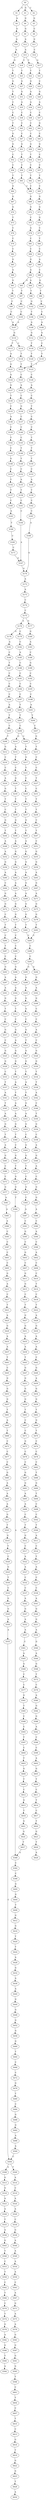 strict digraph  {
	S0 -> S1 [ label = A ];
	S0 -> S2 [ label = C ];
	S0 -> S3 [ label = G ];
	S1 -> S4 [ label = A ];
	S2 -> S5 [ label = G ];
	S3 -> S6 [ label = G ];
	S4 -> S7 [ label = G ];
	S5 -> S8 [ label = C ];
	S6 -> S9 [ label = G ];
	S7 -> S10 [ label = A ];
	S8 -> S11 [ label = G ];
	S9 -> S12 [ label = A ];
	S10 -> S13 [ label = A ];
	S11 -> S14 [ label = C ];
	S12 -> S15 [ label = A ];
	S13 -> S16 [ label = G ];
	S14 -> S17 [ label = G ];
	S15 -> S18 [ label = T ];
	S15 -> S19 [ label = C ];
	S16 -> S20 [ label = T ];
	S17 -> S21 [ label = T ];
	S18 -> S22 [ label = T ];
	S19 -> S23 [ label = T ];
	S20 -> S24 [ label = G ];
	S21 -> S25 [ label = C ];
	S22 -> S26 [ label = G ];
	S23 -> S27 [ label = G ];
	S24 -> S28 [ label = T ];
	S25 -> S29 [ label = G ];
	S26 -> S30 [ label = A ];
	S27 -> S31 [ label = G ];
	S28 -> S32 [ label = C ];
	S29 -> S33 [ label = A ];
	S30 -> S34 [ label = A ];
	S31 -> S35 [ label = A ];
	S32 -> S36 [ label = C ];
	S33 -> S37 [ label = C ];
	S34 -> S38 [ label = C ];
	S35 -> S39 [ label = C ];
	S36 -> S40 [ label = T ];
	S37 -> S41 [ label = G ];
	S38 -> S42 [ label = C ];
	S39 -> S43 [ label = C ];
	S40 -> S44 [ label = G ];
	S41 -> S45 [ label = C ];
	S42 -> S46 [ label = C ];
	S43 -> S47 [ label = C ];
	S44 -> S48 [ label = G ];
	S45 -> S49 [ label = G ];
	S46 -> S50 [ label = G ];
	S47 -> S51 [ label = G ];
	S48 -> S52 [ label = C ];
	S49 -> S53 [ label = C ];
	S50 -> S54 [ label = T ];
	S51 -> S55 [ label = T ];
	S52 -> S56 [ label = C ];
	S53 -> S57 [ label = C ];
	S54 -> S58 [ label = C ];
	S55 -> S59 [ label = C ];
	S56 -> S60 [ label = T ];
	S57 -> S61 [ label = T ];
	S58 -> S62 [ label = T ];
	S59 -> S63 [ label = T ];
	S60 -> S64 [ label = G ];
	S61 -> S65 [ label = C ];
	S62 -> S66 [ label = C ];
	S63 -> S66 [ label = C ];
	S64 -> S67 [ label = G ];
	S65 -> S68 [ label = G ];
	S66 -> S69 [ label = G ];
	S67 -> S70 [ label = G ];
	S68 -> S71 [ label = G ];
	S69 -> S72 [ label = G ];
	S70 -> S73 [ label = T ];
	S71 -> S74 [ label = G ];
	S72 -> S75 [ label = C ];
	S73 -> S76 [ label = C ];
	S74 -> S77 [ label = C ];
	S75 -> S78 [ label = A ];
	S76 -> S79 [ label = C ];
	S77 -> S80 [ label = T ];
	S78 -> S81 [ label = C ];
	S79 -> S82 [ label = C ];
	S80 -> S83 [ label = C ];
	S81 -> S84 [ label = C ];
	S82 -> S85 [ label = G ];
	S83 -> S86 [ label = A ];
	S84 -> S87 [ label = G ];
	S85 -> S88 [ label = A ];
	S86 -> S89 [ label = C ];
	S87 -> S90 [ label = A ];
	S88 -> S91 [ label = G ];
	S89 -> S92 [ label = G ];
	S90 -> S93 [ label = G ];
	S90 -> S94 [ label = A ];
	S91 -> S95 [ label = T ];
	S92 -> S96 [ label = T ];
	S93 -> S97 [ label = T ];
	S94 -> S98 [ label = T ];
	S95 -> S99 [ label = C ];
	S96 -> S100 [ label = C ];
	S97 -> S101 [ label = C ];
	S98 -> S102 [ label = G ];
	S99 -> S103 [ label = C ];
	S100 -> S104 [ label = C ];
	S101 -> S105 [ label = C ];
	S102 -> S106 [ label = T ];
	S103 -> S107 [ label = A ];
	S104 -> S108 [ label = A ];
	S105 -> S107 [ label = A ];
	S106 -> S109 [ label = A ];
	S107 -> S110 [ label = G ];
	S108 -> S111 [ label = G ];
	S109 -> S112 [ label = G ];
	S110 -> S113 [ label = T ];
	S110 -> S114 [ label = C ];
	S111 -> S115 [ label = C ];
	S112 -> S116 [ label = T ];
	S113 -> S117 [ label = A ];
	S114 -> S118 [ label = T ];
	S115 -> S119 [ label = T ];
	S116 -> S120 [ label = T ];
	S117 -> S121 [ label = G ];
	S118 -> S122 [ label = T ];
	S119 -> S122 [ label = T ];
	S120 -> S123 [ label = T ];
	S121 -> S124 [ label = G ];
	S122 -> S125 [ label = C ];
	S123 -> S126 [ label = C ];
	S124 -> S127 [ label = G ];
	S125 -> S128 [ label = A ];
	S126 -> S129 [ label = A ];
	S127 -> S130 [ label = T ];
	S128 -> S131 [ label = C ];
	S129 -> S132 [ label = C ];
	S130 -> S133 [ label = C ];
	S131 -> S134 [ label = G ];
	S132 -> S135 [ label = T ];
	S133 -> S136 [ label = A ];
	S134 -> S137 [ label = C ];
	S135 -> S138 [ label = C ];
	S136 -> S139 [ label = C ];
	S137 -> S140 [ label = C ];
	S138 -> S141 [ label = C ];
	S139 -> S142 [ label = T ];
	S140 -> S143 [ label = C ];
	S141 -> S144 [ label = T ];
	S142 -> S145 [ label = C ];
	S143 -> S146 [ label = T ];
	S144 -> S147 [ label = T ];
	S145 -> S148 [ label = G ];
	S146 -> S149 [ label = T ];
	S147 -> S150 [ label = T ];
	S148 -> S151 [ label = C ];
	S149 -> S152 [ label = C ];
	S150 -> S153 [ label = C ];
	S151 -> S154 [ label = T ];
	S152 -> S155 [ label = A ];
	S153 -> S156 [ label = A ];
	S154 -> S157 [ label = T ];
	S155 -> S158 [ label = T ];
	S156 -> S159 [ label = T ];
	S157 -> S160 [ label = C ];
	S158 -> S161 [ label = C ];
	S159 -> S162 [ label = C ];
	S160 -> S163 [ label = A ];
	S161 -> S164 [ label = C ];
	S162 -> S165 [ label = C ];
	S163 -> S166 [ label = T ];
	S164 -> S167 [ label = A ];
	S165 -> S168 [ label = A ];
	S166 -> S169 [ label = C ];
	S167 -> S170 [ label = G ];
	S168 -> S170 [ label = G ];
	S169 -> S171 [ label = C ];
	S170 -> S172 [ label = A ];
	S171 -> S167 [ label = A ];
	S172 -> S173 [ label = A ];
	S173 -> S174 [ label = C ];
	S174 -> S175 [ label = C ];
	S175 -> S176 [ label = A ];
	S175 -> S177 [ label = G ];
	S176 -> S178 [ label = G ];
	S176 -> S179 [ label = C ];
	S177 -> S180 [ label = G ];
	S178 -> S181 [ label = A ];
	S179 -> S182 [ label = C ];
	S180 -> S183 [ label = A ];
	S181 -> S184 [ label = C ];
	S182 -> S185 [ label = A ];
	S183 -> S186 [ label = C ];
	S184 -> S187 [ label = T ];
	S185 -> S188 [ label = C ];
	S186 -> S189 [ label = G ];
	S187 -> S190 [ label = C ];
	S188 -> S191 [ label = C ];
	S189 -> S192 [ label = C ];
	S190 -> S193 [ label = C ];
	S191 -> S194 [ label = C ];
	S192 -> S195 [ label = C ];
	S193 -> S196 [ label = C ];
	S194 -> S197 [ label = C ];
	S195 -> S198 [ label = C ];
	S196 -> S199 [ label = A ];
	S197 -> S200 [ label = T ];
	S198 -> S201 [ label = A ];
	S199 -> S202 [ label = T ];
	S200 -> S203 [ label = T ];
	S201 -> S204 [ label = T ];
	S202 -> S205 [ label = C ];
	S203 -> S206 [ label = C ];
	S204 -> S207 [ label = C ];
	S205 -> S208 [ label = T ];
	S206 -> S209 [ label = C ];
	S206 -> S210 [ label = G ];
	S207 -> S211 [ label = G ];
	S208 -> S212 [ label = G ];
	S209 -> S213 [ label = T ];
	S210 -> S214 [ label = A ];
	S211 -> S215 [ label = T ];
	S212 -> S216 [ label = C ];
	S213 -> S217 [ label = G ];
	S214 -> S218 [ label = T ];
	S215 -> S219 [ label = C ];
	S216 -> S220 [ label = C ];
	S217 -> S221 [ label = T ];
	S218 -> S222 [ label = C ];
	S219 -> S223 [ label = C ];
	S220 -> S224 [ label = A ];
	S221 -> S225 [ label = C ];
	S222 -> S226 [ label = G ];
	S223 -> S227 [ label = T ];
	S224 -> S228 [ label = G ];
	S225 -> S229 [ label = C ];
	S226 -> S230 [ label = T ];
	S227 -> S231 [ label = C ];
	S228 -> S232 [ label = T ];
	S229 -> S233 [ label = T ];
	S230 -> S234 [ label = T ];
	S231 -> S235 [ label = T ];
	S232 -> S236 [ label = C ];
	S233 -> S237 [ label = T ];
	S234 -> S238 [ label = T ];
	S235 -> S239 [ label = T ];
	S236 -> S240 [ label = G ];
	S237 -> S241 [ label = G ];
	S238 -> S242 [ label = G ];
	S239 -> S243 [ label = C ];
	S240 -> S244 [ label = T ];
	S241 -> S245 [ label = T ];
	S242 -> S246 [ label = T ];
	S243 -> S247 [ label = T ];
	S244 -> S248 [ label = A ];
	S245 -> S249 [ label = A ];
	S246 -> S250 [ label = A ];
	S247 -> S251 [ label = C ];
	S248 -> S252 [ label = A ];
	S249 -> S253 [ label = G ];
	S250 -> S254 [ label = G ];
	S251 -> S255 [ label = G ];
	S252 -> S256 [ label = G ];
	S253 -> S257 [ label = G ];
	S254 -> S258 [ label = G ];
	S255 -> S259 [ label = G ];
	S256 -> S260 [ label = A ];
	S257 -> S261 [ label = A ];
	S258 -> S262 [ label = A ];
	S259 -> S263 [ label = A ];
	S260 -> S264 [ label = C ];
	S261 -> S265 [ label = G ];
	S262 -> S266 [ label = A ];
	S263 -> S267 [ label = G ];
	S264 -> S268 [ label = G ];
	S265 -> S269 [ label = A ];
	S266 -> S270 [ label = A ];
	S267 -> S271 [ label = A ];
	S268 -> S272 [ label = G ];
	S269 -> S273 [ label = G ];
	S270 -> S274 [ label = G ];
	S271 -> S275 [ label = G ];
	S272 -> S276 [ label = C ];
	S273 -> S277 [ label = G ];
	S274 -> S278 [ label = G ];
	S275 -> S279 [ label = G ];
	S276 -> S280 [ label = T ];
	S277 -> S281 [ label = T ];
	S278 -> S282 [ label = T ];
	S279 -> S283 [ label = T ];
	S280 -> S284 [ label = C ];
	S281 -> S285 [ label = C ];
	S282 -> S286 [ label = C ];
	S283 -> S285 [ label = C ];
	S284 -> S287 [ label = T ];
	S285 -> S288 [ label = C ];
	S286 -> S289 [ label = C ];
	S287 -> S290 [ label = C ];
	S288 -> S291 [ label = C ];
	S289 -> S292 [ label = C ];
	S290 -> S293 [ label = G ];
	S291 -> S294 [ label = A ];
	S291 -> S295 [ label = G ];
	S292 -> S296 [ label = G ];
	S293 -> S297 [ label = A ];
	S294 -> S298 [ label = G ];
	S295 -> S299 [ label = G ];
	S296 -> S300 [ label = A ];
	S297 -> S301 [ label = A ];
	S298 -> S302 [ label = A ];
	S299 -> S303 [ label = A ];
	S300 -> S304 [ label = A ];
	S301 -> S305 [ label = G ];
	S302 -> S306 [ label = G ];
	S303 -> S307 [ label = G ];
	S304 -> S308 [ label = G ];
	S305 -> S309 [ label = T ];
	S306 -> S310 [ label = C ];
	S307 -> S311 [ label = G ];
	S308 -> S312 [ label = T ];
	S309 -> S313 [ label = C ];
	S310 -> S314 [ label = C ];
	S311 -> S315 [ label = C ];
	S312 -> S316 [ label = C ];
	S313 -> S317 [ label = G ];
	S314 -> S318 [ label = A ];
	S315 -> S319 [ label = G ];
	S316 -> S320 [ label = G ];
	S317 -> S321 [ label = C ];
	S318 -> S322 [ label = C ];
	S319 -> S323 [ label = T ];
	S320 -> S324 [ label = A ];
	S321 -> S325 [ label = G ];
	S322 -> S326 [ label = G ];
	S323 -> S327 [ label = G ];
	S324 -> S328 [ label = G ];
	S325 -> S329 [ label = G ];
	S326 -> S330 [ label = G ];
	S327 -> S331 [ label = G ];
	S328 -> S332 [ label = G ];
	S329 -> S333 [ label = C ];
	S330 -> S334 [ label = T ];
	S331 -> S335 [ label = T ];
	S332 -> S336 [ label = T ];
	S333 -> S337 [ label = T ];
	S334 -> S338 [ label = T ];
	S335 -> S339 [ label = A ];
	S336 -> S340 [ label = A ];
	S337 -> S341 [ label = A ];
	S338 -> S342 [ label = A ];
	S339 -> S343 [ label = T ];
	S340 -> S344 [ label = T ];
	S341 -> S345 [ label = T ];
	S342 -> S346 [ label = C ];
	S343 -> S347 [ label = G ];
	S344 -> S348 [ label = A ];
	S345 -> S349 [ label = A ];
	S346 -> S350 [ label = T ];
	S347 -> S351 [ label = A ];
	S348 -> S352 [ label = A ];
	S349 -> S353 [ label = G ];
	S350 -> S354 [ label = G ];
	S351 -> S355 [ label = G ];
	S352 -> S356 [ label = G ];
	S353 -> S357 [ label = T ];
	S354 -> S358 [ label = C ];
	S355 -> S359 [ label = C ];
	S356 -> S360 [ label = T ];
	S357 -> S361 [ label = A ];
	S358 -> S362 [ label = A ];
	S359 -> S363 [ label = G ];
	S360 -> S364 [ label = C ];
	S361 -> S365 [ label = G ];
	S362 -> S366 [ label = G ];
	S363 -> S367 [ label = G ];
	S364 -> S368 [ label = G ];
	S365 -> S369 [ label = C ];
	S366 -> S370 [ label = A ];
	S367 -> S371 [ label = T ];
	S368 -> S372 [ label = T ];
	S369 -> S373 [ label = C ];
	S370 -> S374 [ label = C ];
	S371 -> S375 [ label = C ];
	S372 -> S376 [ label = G ];
	S373 -> S377 [ label = G ];
	S374 -> S378 [ label = G ];
	S375 -> S379 [ label = G ];
	S376 -> S380 [ label = G ];
	S377 -> S381 [ label = A ];
	S378 -> S382 [ label = G ];
	S379 -> S383 [ label = C ];
	S380 -> S384 [ label = T ];
	S381 -> S385 [ label = A ];
	S382 -> S386 [ label = A ];
	S383 -> S387 [ label = A ];
	S384 -> S388 [ label = A ];
	S385 -> S389 [ label = A ];
	S386 -> S390 [ label = C ];
	S387 -> S391 [ label = C ];
	S388 -> S392 [ label = C ];
	S389 -> S393 [ label = C ];
	S390 -> S394 [ label = A ];
	S391 -> S395 [ label = G ];
	S392 -> S396 [ label = C ];
	S393 -> S397 [ label = C ];
	S394 -> S398 [ label = C ];
	S395 -> S399 [ label = C ];
	S396 -> S400 [ label = G ];
	S397 -> S401 [ label = C ];
	S398 -> S402 [ label = A ];
	S399 -> S403 [ label = G ];
	S400 -> S404 [ label = G ];
	S401 -> S405 [ label = C ];
	S402 -> S406 [ label = C ];
	S403 -> S407 [ label = C ];
	S404 -> S408 [ label = T ];
	S405 -> S409 [ label = G ];
	S406 -> S410 [ label = C ];
	S407 -> S411 [ label = G ];
	S408 -> S412 [ label = G ];
	S409 -> S413 [ label = A ];
	S410 -> S414 [ label = T ];
	S411 -> S415 [ label = G ];
	S412 -> S416 [ label = G ];
	S413 -> S417 [ label = C ];
	S414 -> S418 [ label = C ];
	S415 -> S419 [ label = C ];
	S416 -> S420 [ label = T ];
	S417 -> S421 [ label = T ];
	S418 -> S422 [ label = T ];
	S419 -> S423 [ label = T ];
	S420 -> S424 [ label = T ];
	S421 -> S425 [ label = A ];
	S422 -> S426 [ label = A ];
	S423 -> S427 [ label = G ];
	S424 -> S428 [ label = A ];
	S425 -> S429 [ label = G ];
	S426 -> S430 [ label = G ];
	S427 -> S431 [ label = G ];
	S428 -> S432 [ label = G ];
	S429 -> S433 [ label = A ];
	S430 -> S434 [ label = A ];
	S431 -> S435 [ label = A ];
	S432 -> S436 [ label = A ];
	S433 -> S437 [ label = A ];
	S434 -> S438 [ label = A ];
	S435 -> S439 [ label = A ];
	S436 -> S440 [ label = A ];
	S437 -> S441 [ label = T ];
	S438 -> S442 [ label = C ];
	S439 -> S443 [ label = T ];
	S440 -> S444 [ label = G ];
	S441 -> S445 [ label = C ];
	S442 -> S446 [ label = G ];
	S443 -> S447 [ label = G ];
	S444 -> S448 [ label = G ];
	S445 -> S449 [ label = G ];
	S446 -> S450 [ label = A ];
	S447 -> S451 [ label = G ];
	S448 -> S452 [ label = G ];
	S449 -> S453 [ label = G ];
	S450 -> S454 [ label = G ];
	S451 -> S455 [ label = G ];
	S452 -> S456 [ label = G ];
	S453 -> S457 [ label = G ];
	S454 -> S458 [ label = G ];
	S455 -> S459 [ label = G ];
	S456 -> S460 [ label = G ];
	S457 -> S461 [ label = T ];
	S458 -> S462 [ label = T ];
	S459 -> S463 [ label = T ];
	S460 -> S464 [ label = T ];
	S461 -> S465 [ label = A ];
	S462 -> S466 [ label = G ];
	S463 -> S467 [ label = C ];
	S464 -> S468 [ label = C ];
	S465 -> S469 [ label = T ];
	S466 -> S470 [ label = T ];
	S467 -> S471 [ label = C ];
	S468 -> S472 [ label = C ];
	S469 -> S473 [ label = C ];
	S470 -> S474 [ label = C ];
	S471 -> S475 [ label = G ];
	S472 -> S476 [ label = G ];
	S473 -> S477 [ label = C ];
	S474 -> S478 [ label = C ];
	S475 -> S479 [ label = C ];
	S476 -> S480 [ label = T ];
	S477 -> S481 [ label = C ];
	S478 -> S482 [ label = C ];
	S479 -> S483 [ label = C ];
	S480 -> S484 [ label = C ];
	S481 -> S485 [ label = G ];
	S482 -> S486 [ label = T ];
	S483 -> S487 [ label = G ];
	S484 -> S488 [ label = G ];
	S485 -> S489 [ label = A ];
	S486 -> S490 [ label = G ];
	S487 -> S491 [ label = G ];
	S488 -> S492 [ label = G ];
	S489 -> S493 [ label = A ];
	S490 -> S494 [ label = T ];
	S491 -> S495 [ label = A ];
	S492 -> S496 [ label = A ];
	S493 -> S497 [ label = A ];
	S494 -> S498 [ label = C ];
	S495 -> S499 [ label = A ];
	S496 -> S500 [ label = A ];
	S497 -> S501 [ label = G ];
	S498 -> S502 [ label = C ];
	S499 -> S503 [ label = C ];
	S500 -> S504 [ label = C ];
	S501 -> S505 [ label = T ];
	S502 -> S506 [ label = T ];
	S503 -> S507 [ label = T ];
	S504 -> S508 [ label = A ];
	S504 -> S509 [ label = T ];
	S505 -> S510 [ label = G ];
	S506 -> S511 [ label = A ];
	S507 -> S512 [ label = G ];
	S508 -> S513 [ label = G ];
	S509 -> S514 [ label = A ];
	S510 -> S515 [ label = T ];
	S511 -> S516 [ label = C ];
	S512 -> S517 [ label = C ];
	S513 -> S518 [ label = G ];
	S514 -> S519 [ label = C ];
	S515 -> S520 [ label = C ];
	S516 -> S521 [ label = T ];
	S517 -> S522 [ label = A ];
	S518 -> S523 [ label = A ];
	S519 -> S524 [ label = A ];
	S520 -> S525 [ label = G ];
	S521 -> S526 [ label = A ];
	S522 -> S527 [ label = A ];
	S523 -> S528 [ label = A ];
	S524 -> S529 [ label = A ];
	S525 -> S530 [ label = T ];
	S526 -> S531 [ label = C ];
	S527 -> S532 [ label = C ];
	S528 -> S533 [ label = T ];
	S529 -> S534 [ label = C ];
	S530 -> S535 [ label = C ];
	S531 -> S536 [ label = C ];
	S532 -> S537 [ label = C ];
	S533 -> S538 [ label = A ];
	S534 -> S539 [ label = G ];
	S535 -> S540 [ label = G ];
	S536 -> S541 [ label = A ];
	S537 -> S542 [ label = A ];
	S538 -> S543 [ label = G ];
	S539 -> S544 [ label = A ];
	S540 -> S545 [ label = G ];
	S541 -> S546 [ label = G ];
	S542 -> S547 [ label = G ];
	S543 -> S548 [ label = T ];
	S544 -> S549 [ label = A ];
	S545 -> S550 [ label = A ];
	S546 -> S551 [ label = G ];
	S547 -> S552 [ label = A ];
	S548 -> S553 [ label = C ];
	S549 -> S554 [ label = A ];
	S550 -> S555 [ label = A ];
	S551 -> S556 [ label = A ];
	S552 -> S557 [ label = A ];
	S553 -> S558 [ label = T ];
	S554 -> S559 [ label = A ];
	S555 -> S504 [ label = C ];
	S556 -> S560 [ label = G ];
	S557 -> S561 [ label = C ];
	S558 -> S562 [ label = C ];
	S559 -> S563 [ label = C ];
	S560 -> S564 [ label = A ];
	S561 -> S565 [ label = A ];
	S562 -> S566 [ label = T ];
	S563 -> S567 [ label = A ];
	S564 -> S568 [ label = G ];
	S565 -> S569 [ label = G ];
	S566 -> S570 [ label = C ];
	S567 -> S571 [ label = G ];
	S568 -> S572 [ label = T ];
	S569 -> S573 [ label = C ];
	S570 -> S574 [ label = T ];
	S571 -> S575 [ label = A ];
	S572 -> S576 [ label = C ];
	S573 -> S577 [ label = C ];
	S574 -> S578 [ label = G ];
	S575 -> S579 [ label = A ];
	S576 -> S580 [ label = A ];
	S577 -> S581 [ label = G ];
	S578 -> S582 [ label = A ];
	S579 -> S583 [ label = G ];
	S580 -> S584 [ label = G ];
	S581 -> S585 [ label = T ];
	S582 -> S586 [ label = G ];
	S583 -> S587 [ label = G ];
	S584 -> S588 [ label = G ];
	S585 -> S589 [ label = C ];
	S586 -> S590 [ label = T ];
	S587 -> S591 [ label = G ];
	S588 -> S592 [ label = A ];
	S589 -> S593 [ label = C ];
	S590 -> S594 [ label = A ];
	S591 -> S595 [ label = G ];
	S592 -> S596 [ label = C ];
	S593 -> S597 [ label = T ];
	S595 -> S598 [ label = T ];
	S596 -> S599 [ label = C ];
	S597 -> S600 [ label = C ];
	S598 -> S601 [ label = C ];
	S599 -> S602 [ label = A ];
	S600 -> S603 [ label = T ];
	S601 -> S604 [ label = T ];
	S602 -> S605 [ label = G ];
	S603 -> S606 [ label = G ];
	S604 -> S607 [ label = C ];
	S605 -> S608 [ label = T ];
	S606 -> S609 [ label = T ];
	S607 -> S610 [ label = T ];
	S608 -> S611 [ label = C ];
	S609 -> S612 [ label = C ];
	S610 -> S613 [ label = C ];
	S611 -> S614 [ label = T ];
	S612 -> S615 [ label = G ];
	S613 -> S616 [ label = G ];
	S614 -> S617 [ label = C ];
	S615 -> S618 [ label = T ];
	S616 -> S619 [ label = T ];
	S617 -> S620 [ label = T ];
	S618 -> S621 [ label = G ];
	S619 -> S622 [ label = G ];
	S620 -> S623 [ label = G ];
	S621 -> S624 [ label = G ];
	S622 -> S625 [ label = G ];
	S623 -> S626 [ label = T ];
	S624 -> S627 [ label = T ];
	S625 -> S628 [ label = T ];
	S626 -> S629 [ label = A ];
	S627 -> S388 [ label = A ];
	S628 -> S630 [ label = A ];
}
